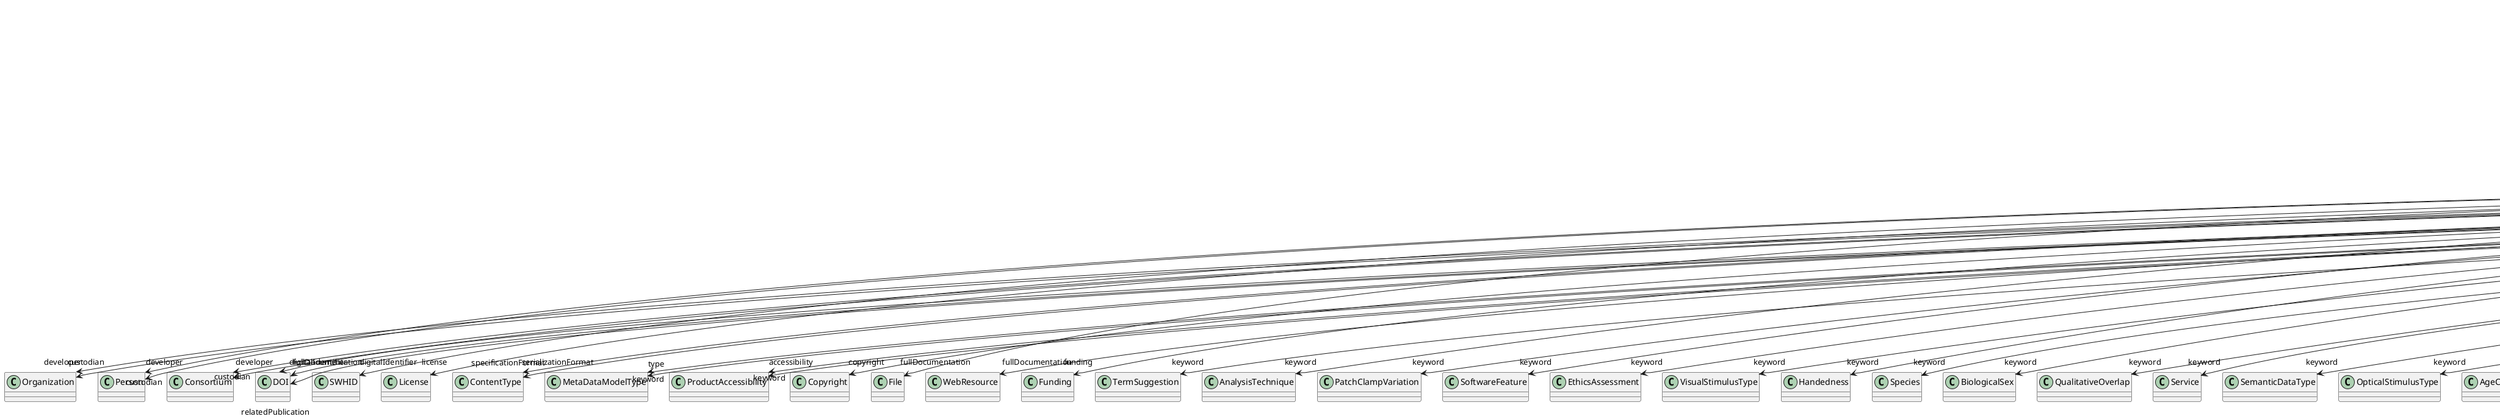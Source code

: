 @startuml
class MetaDataModelVersion {
+developer
+digitalIdentifier
+isAlternativeVersionOf
+isNewVersionOf
+license
+serializationFormat
+specificationFormat
+type
+accessibility
+copyright
+custodian
+description
+fullDocumentation
+fullName
+funding
+homepage
+howToCite
+keyword
+otherContribution
+relatedPublication
+releaseDate
+repository
+shortName
+supportChannel
+versionIdentifier
+versionInnovation

}
MetaDataModelVersion -d-> "developer" Organization
MetaDataModelVersion -d-> "developer" Person
MetaDataModelVersion -d-> "developer" Consortium
MetaDataModelVersion -d-> "digitalIdentifier" DOI
MetaDataModelVersion -d-> "digitalIdentifier" SWHID
MetaDataModelVersion -d-> "isAlternativeVersionOf" MetaDataModelVersion
MetaDataModelVersion -d-> "isNewVersionOf" MetaDataModelVersion
MetaDataModelVersion -d-> "license" License
MetaDataModelVersion -d-> "serializationFormat" ContentType
MetaDataModelVersion -d-> "specificationFormat" ContentType
MetaDataModelVersion -d-> "type" MetaDataModelType
MetaDataModelVersion -d-> "accessibility" ProductAccessibility
MetaDataModelVersion -d-> "copyright" Copyright
MetaDataModelVersion -d-> "custodian" Organization
MetaDataModelVersion -d-> "custodian" Person
MetaDataModelVersion -d-> "custodian" Consortium
MetaDataModelVersion -d-> "fullDocumentation" DOI
MetaDataModelVersion -d-> "fullDocumentation" File
MetaDataModelVersion -d-> "fullDocumentation" WebResource
MetaDataModelVersion -d-> "funding" Funding
MetaDataModelVersion -d-> "keyword" TermSuggestion
MetaDataModelVersion -d-> "keyword" AnalysisTechnique
MetaDataModelVersion -d-> "keyword" PatchClampVariation
MetaDataModelVersion -d-> "keyword" SoftwareFeature
MetaDataModelVersion -d-> "keyword" EthicsAssessment
MetaDataModelVersion -d-> "keyword" VisualStimulusType
MetaDataModelVersion -d-> "keyword" Handedness
MetaDataModelVersion -d-> "keyword" Species
MetaDataModelVersion -d-> "keyword" BiologicalSex
MetaDataModelVersion -d-> "keyword" QualitativeOverlap
MetaDataModelVersion -d-> "keyword" Service
MetaDataModelVersion -d-> "keyword" SemanticDataType
MetaDataModelVersion -d-> "keyword" OpticalStimulusType
MetaDataModelVersion -d-> "keyword" AgeCategory
MetaDataModelVersion -d-> "keyword" UBERONParcellation
MetaDataModelVersion -d-> "keyword" FileRepositoryType
MetaDataModelVersion -d-> "keyword" TissueSampleAttribute
MetaDataModelVersion -d-> "keyword" TypeOfUncertainty
MetaDataModelVersion -d-> "keyword" OlfactoryStimulusType
MetaDataModelVersion -d-> "keyword" OperatingSystem
MetaDataModelVersion -d-> "keyword" LearningResourceType
MetaDataModelVersion -d-> "keyword" ModelScope
MetaDataModelVersion -d-> "keyword" ElectricalStimulusType
MetaDataModelVersion -d-> "keyword" OperatingDevice
MetaDataModelVersion -d-> "keyword" CellType
MetaDataModelVersion -d-> "keyword" Disease
MetaDataModelVersion -d-> "keyword" FileBundleGrouping
MetaDataModelVersion -d-> "keyword" AuditoryStimulusType
MetaDataModelVersion -d-> "keyword" ChemicalMixtureType
MetaDataModelVersion -d-> "keyword" EducationalLevel
MetaDataModelVersion -d-> "keyword" AnatomicalPlane
MetaDataModelVersion -d-> "keyword" SubjectAttribute
MetaDataModelVersion -d-> "keyword" DataType
MetaDataModelVersion -d-> "keyword" SubcellularEntity
MetaDataModelVersion -d-> "keyword" CriteriaQualityType
MetaDataModelVersion -d-> "keyword" ActionStatusType
MetaDataModelVersion -d-> "keyword" GeneticStrainType
MetaDataModelVersion -d-> "keyword" StimulationApproach
MetaDataModelVersion -d-> "keyword" Colormap
MetaDataModelVersion -d-> "keyword" MetaDataModelType
MetaDataModelVersion -d-> "keyword" OrganismSubstance
MetaDataModelVersion -d-> "keyword" TactileStimulusType
MetaDataModelVersion -d-> "keyword" OrganismSystem
MetaDataModelVersion -d-> "keyword" GustatoryStimulusType
MetaDataModelVersion -d-> "keyword" CranialWindowConstructionType
MetaDataModelVersion -d-> "keyword" Organ
MetaDataModelVersion -d-> "keyword" Laterality
MetaDataModelVersion -d-> "keyword" AnnotationType
MetaDataModelVersion -d-> "keyword" PreparationType
MetaDataModelVersion -d-> "keyword" Terminology
MetaDataModelVersion -d-> "keyword" UnitOfMeasurement
MetaDataModelVersion -d-> "keyword" ModelAbstractionLevel
MetaDataModelVersion -d-> "keyword" AnatomicalAxesOrientation
MetaDataModelVersion -d-> "keyword" ProgrammingLanguage
MetaDataModelVersion -d-> "keyword" CranialWindowReinforcementType
MetaDataModelVersion -d-> "keyword" SoftwareApplicationCategory
MetaDataModelVersion -d-> "keyword" TissueSampleType
MetaDataModelVersion -d-> "keyword" Technique
MetaDataModelVersion -d-> "keyword" DifferenceMeasure
MetaDataModelVersion -d-> "keyword" StimulationTechnique
MetaDataModelVersion -d-> "keyword" AnatomicalIdentificationType
MetaDataModelVersion -d-> "keyword" FileUsageRole
MetaDataModelVersion -d-> "keyword" DiseaseModel
MetaDataModelVersion -d-> "keyword" MeasuredQuantity
MetaDataModelVersion -d-> "keyword" ProductAccessibility
MetaDataModelVersion -d-> "keyword" DeviceType
MetaDataModelVersion -d-> "keyword" Language
MetaDataModelVersion -d-> "keyword" BreedingType
MetaDataModelVersion -d-> "keyword" BiologicalOrder
MetaDataModelVersion -d-> "keyword" AtlasType
MetaDataModelVersion -d-> "keyword" MolecularEntity
MetaDataModelVersion -d-> "keyword" ExperimentalApproach
MetaDataModelVersion -d-> "keyword" ContributionType
MetaDataModelVersion -d-> "keyword" SetupType
MetaDataModelVersion -d-> "keyword" CellCultureType
MetaDataModelVersion -d-> "keyword" AnnotationCriteriaType
MetaDataModelVersion -d-> "otherContribution" Contribution
MetaDataModelVersion -d-> "relatedPublication" Chapter
MetaDataModelVersion -d-> "relatedPublication" ScholarlyArticle
MetaDataModelVersion -d-> "relatedPublication" Book
MetaDataModelVersion -d-> "relatedPublication" ISBN
MetaDataModelVersion -d-> "relatedPublication" DOI
MetaDataModelVersion -d-> "relatedPublication" HANDLE
MetaDataModelVersion -d-> "relatedPublication" ISSN
MetaDataModelVersion -d-> "repository" FileRepository

@enduml